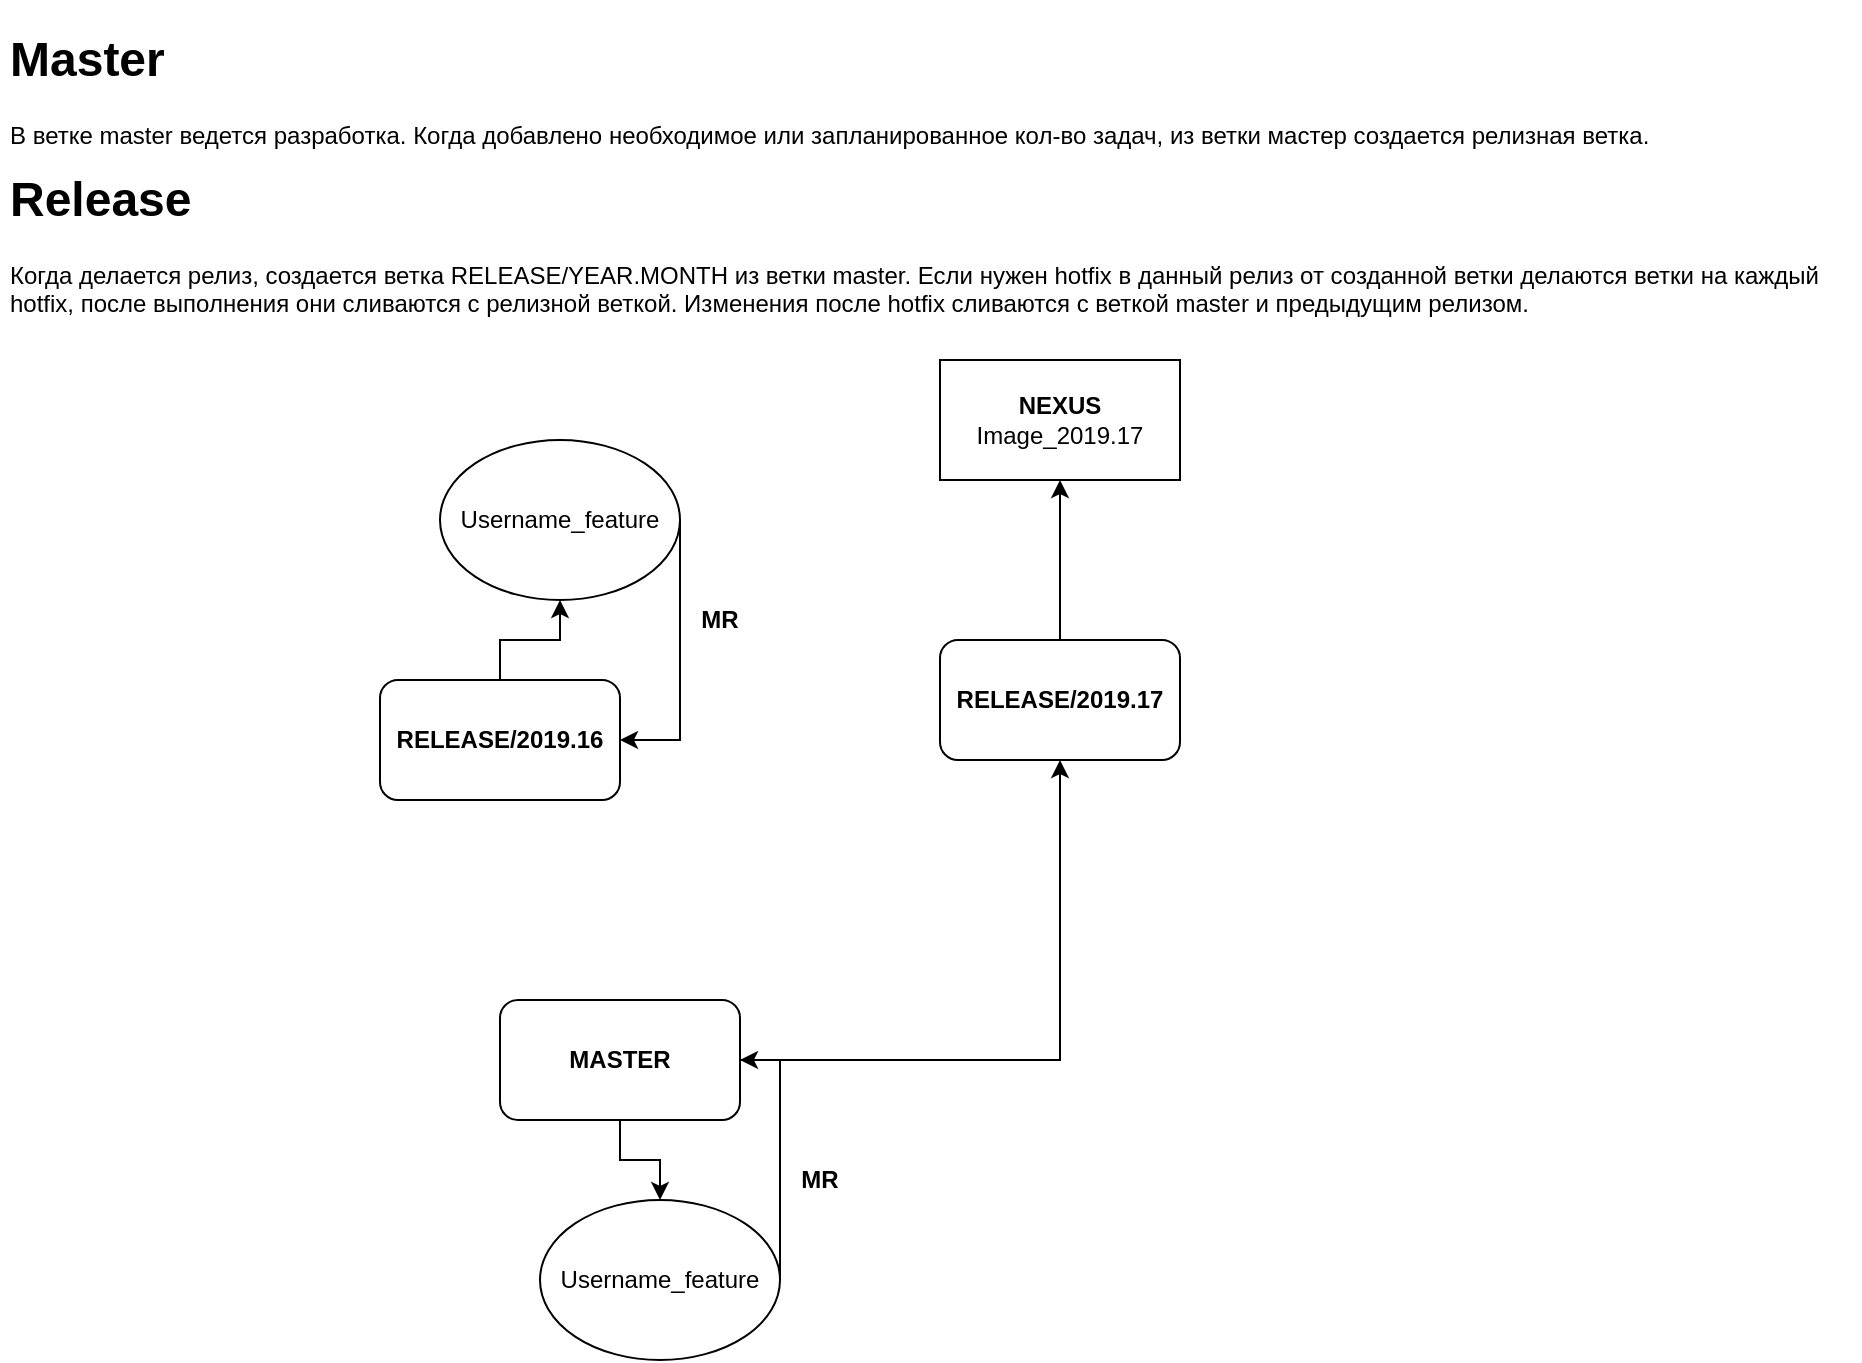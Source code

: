 <mxfile pages="1" version="11.2.5" type="github"><diagram id="PDa23Xt_NpAthJQpZ8sa" name="Page-1"><mxGraphModel dx="1406" dy="747" grid="1" gridSize="10" guides="1" tooltips="1" connect="1" arrows="1" fold="1" page="1" pageScale="1" pageWidth="850" pageHeight="1100" math="0" shadow="0"><root><mxCell id="0"/><mxCell id="1" parent="0"/><mxCell id="e5KAheyGkEHJUW41JCUq-10" style="edgeStyle=orthogonalEdgeStyle;rounded=0;orthogonalLoop=1;jettySize=auto;html=1;" edge="1" parent="1" source="e5KAheyGkEHJUW41JCUq-1" target="e5KAheyGkEHJUW41JCUq-11"><mxGeometry relative="1" as="geometry"><mxPoint x="565" y="350" as="targetPoint"/></mxGeometry></mxCell><mxCell id="e5KAheyGkEHJUW41JCUq-16" style="edgeStyle=orthogonalEdgeStyle;rounded=0;orthogonalLoop=1;jettySize=auto;html=1;" edge="1" parent="1" source="e5KAheyGkEHJUW41JCUq-1" target="e5KAheyGkEHJUW41JCUq-17"><mxGeometry relative="1" as="geometry"><mxPoint x="365" y="640" as="targetPoint"/></mxGeometry></mxCell><mxCell id="e5KAheyGkEHJUW41JCUq-1" value="&lt;b&gt;MASTER&lt;/b&gt;" style="rounded=1;whiteSpace=wrap;html=1;" vertex="1" parent="1"><mxGeometry x="285" y="500" width="120" height="60" as="geometry"/></mxCell><mxCell id="e5KAheyGkEHJUW41JCUq-4" style="edgeStyle=orthogonalEdgeStyle;rounded=0;orthogonalLoop=1;jettySize=auto;html=1;" edge="1" parent="1" source="e5KAheyGkEHJUW41JCUq-3" target="e5KAheyGkEHJUW41JCUq-5"><mxGeometry relative="1" as="geometry"><mxPoint x="315" y="260" as="targetPoint"/></mxGeometry></mxCell><mxCell id="e5KAheyGkEHJUW41JCUq-3" value="&lt;b&gt;RELEASE/2019.16&lt;/b&gt;" style="rounded=1;whiteSpace=wrap;html=1;" vertex="1" parent="1"><mxGeometry x="225" y="340" width="120" height="60" as="geometry"/></mxCell><mxCell id="e5KAheyGkEHJUW41JCUq-6" style="edgeStyle=orthogonalEdgeStyle;rounded=0;orthogonalLoop=1;jettySize=auto;html=1;entryX=1;entryY=0.5;entryDx=0;entryDy=0;" edge="1" parent="1" source="e5KAheyGkEHJUW41JCUq-5" target="e5KAheyGkEHJUW41JCUq-3"><mxGeometry relative="1" as="geometry"><Array as="points"><mxPoint x="375" y="370"/></Array></mxGeometry></mxCell><mxCell id="e5KAheyGkEHJUW41JCUq-5" value="Username_feature" style="ellipse;whiteSpace=wrap;html=1;" vertex="1" parent="1"><mxGeometry x="255" y="220" width="120" height="80" as="geometry"/></mxCell><mxCell id="e5KAheyGkEHJUW41JCUq-7" value="&lt;b&gt;MR&lt;/b&gt;" style="text;html=1;strokeColor=none;fillColor=none;align=center;verticalAlign=middle;whiteSpace=wrap;rounded=0;" vertex="1" parent="1"><mxGeometry x="375" y="300" width="40" height="20" as="geometry"/></mxCell><mxCell id="e5KAheyGkEHJUW41JCUq-13" value="" style="edgeStyle=orthogonalEdgeStyle;rounded=0;orthogonalLoop=1;jettySize=auto;html=1;" edge="1" parent="1" source="e5KAheyGkEHJUW41JCUq-11"><mxGeometry relative="1" as="geometry"><mxPoint x="565" y="240" as="targetPoint"/></mxGeometry></mxCell><mxCell id="e5KAheyGkEHJUW41JCUq-11" value="&lt;b&gt;RELEASE/2019.17&lt;/b&gt;" style="rounded=1;whiteSpace=wrap;html=1;" vertex="1" parent="1"><mxGeometry x="505" y="320" width="120" height="60" as="geometry"/></mxCell><mxCell id="e5KAheyGkEHJUW41JCUq-14" value="&lt;b&gt;NEXUS&lt;/b&gt;&lt;br&gt;Image_2019.17" style="rounded=0;whiteSpace=wrap;html=1;" vertex="1" parent="1"><mxGeometry x="505" y="180" width="120" height="60" as="geometry"/></mxCell><mxCell id="e5KAheyGkEHJUW41JCUq-18" style="edgeStyle=orthogonalEdgeStyle;rounded=0;orthogonalLoop=1;jettySize=auto;html=1;entryX=1;entryY=0.5;entryDx=0;entryDy=0;" edge="1" parent="1" source="e5KAheyGkEHJUW41JCUq-17" target="e5KAheyGkEHJUW41JCUq-1"><mxGeometry relative="1" as="geometry"><Array as="points"><mxPoint x="425" y="530"/></Array></mxGeometry></mxCell><mxCell id="e5KAheyGkEHJUW41JCUq-17" value="&lt;span style=&quot;white-space: normal&quot;&gt;Username_feature&lt;/span&gt;" style="ellipse;whiteSpace=wrap;html=1;" vertex="1" parent="1"><mxGeometry x="305" y="600" width="120" height="80" as="geometry"/></mxCell><mxCell id="e5KAheyGkEHJUW41JCUq-19" value="&lt;b&gt;MR&lt;/b&gt;" style="text;html=1;strokeColor=none;fillColor=none;align=center;verticalAlign=middle;whiteSpace=wrap;rounded=0;" vertex="1" parent="1"><mxGeometry x="425" y="580" width="40" height="20" as="geometry"/></mxCell><mxCell id="e5KAheyGkEHJUW41JCUq-20" value="&lt;h1&gt;Release&lt;/h1&gt;&lt;p&gt;Когда делается релиз, создается ветка RELEASE/YEAR.MONTH&amp;nbsp;&lt;span&gt;из ветки master. Если нужен hotfix в данный релиз от созданной ветки делаются ветки на каждый hotfix, после выполнения они сливаются с релизной веткой. Изменения после hotfix сливаются с веткой master и предыдущим релизом.&lt;/span&gt;&lt;/p&gt;" style="text;html=1;strokeColor=none;fillColor=none;spacing=5;spacingTop=-20;whiteSpace=wrap;overflow=hidden;rounded=0;" vertex="1" parent="1"><mxGeometry x="35" y="80" width="930" height="90" as="geometry"/></mxCell><mxCell id="e5KAheyGkEHJUW41JCUq-21" value="&lt;h1&gt;Master&lt;/h1&gt;&lt;p&gt;В ветке master ведется разработка. Когда добавлено необходимое или запланированное кол-во задач, из ветки мастер создается релизная ветка.&lt;/p&gt;" style="text;html=1;strokeColor=none;fillColor=none;spacing=5;spacingTop=-20;whiteSpace=wrap;overflow=hidden;rounded=0;" vertex="1" parent="1"><mxGeometry x="35" y="10" width="930" height="90" as="geometry"/></mxCell></root></mxGraphModel></diagram></mxfile>